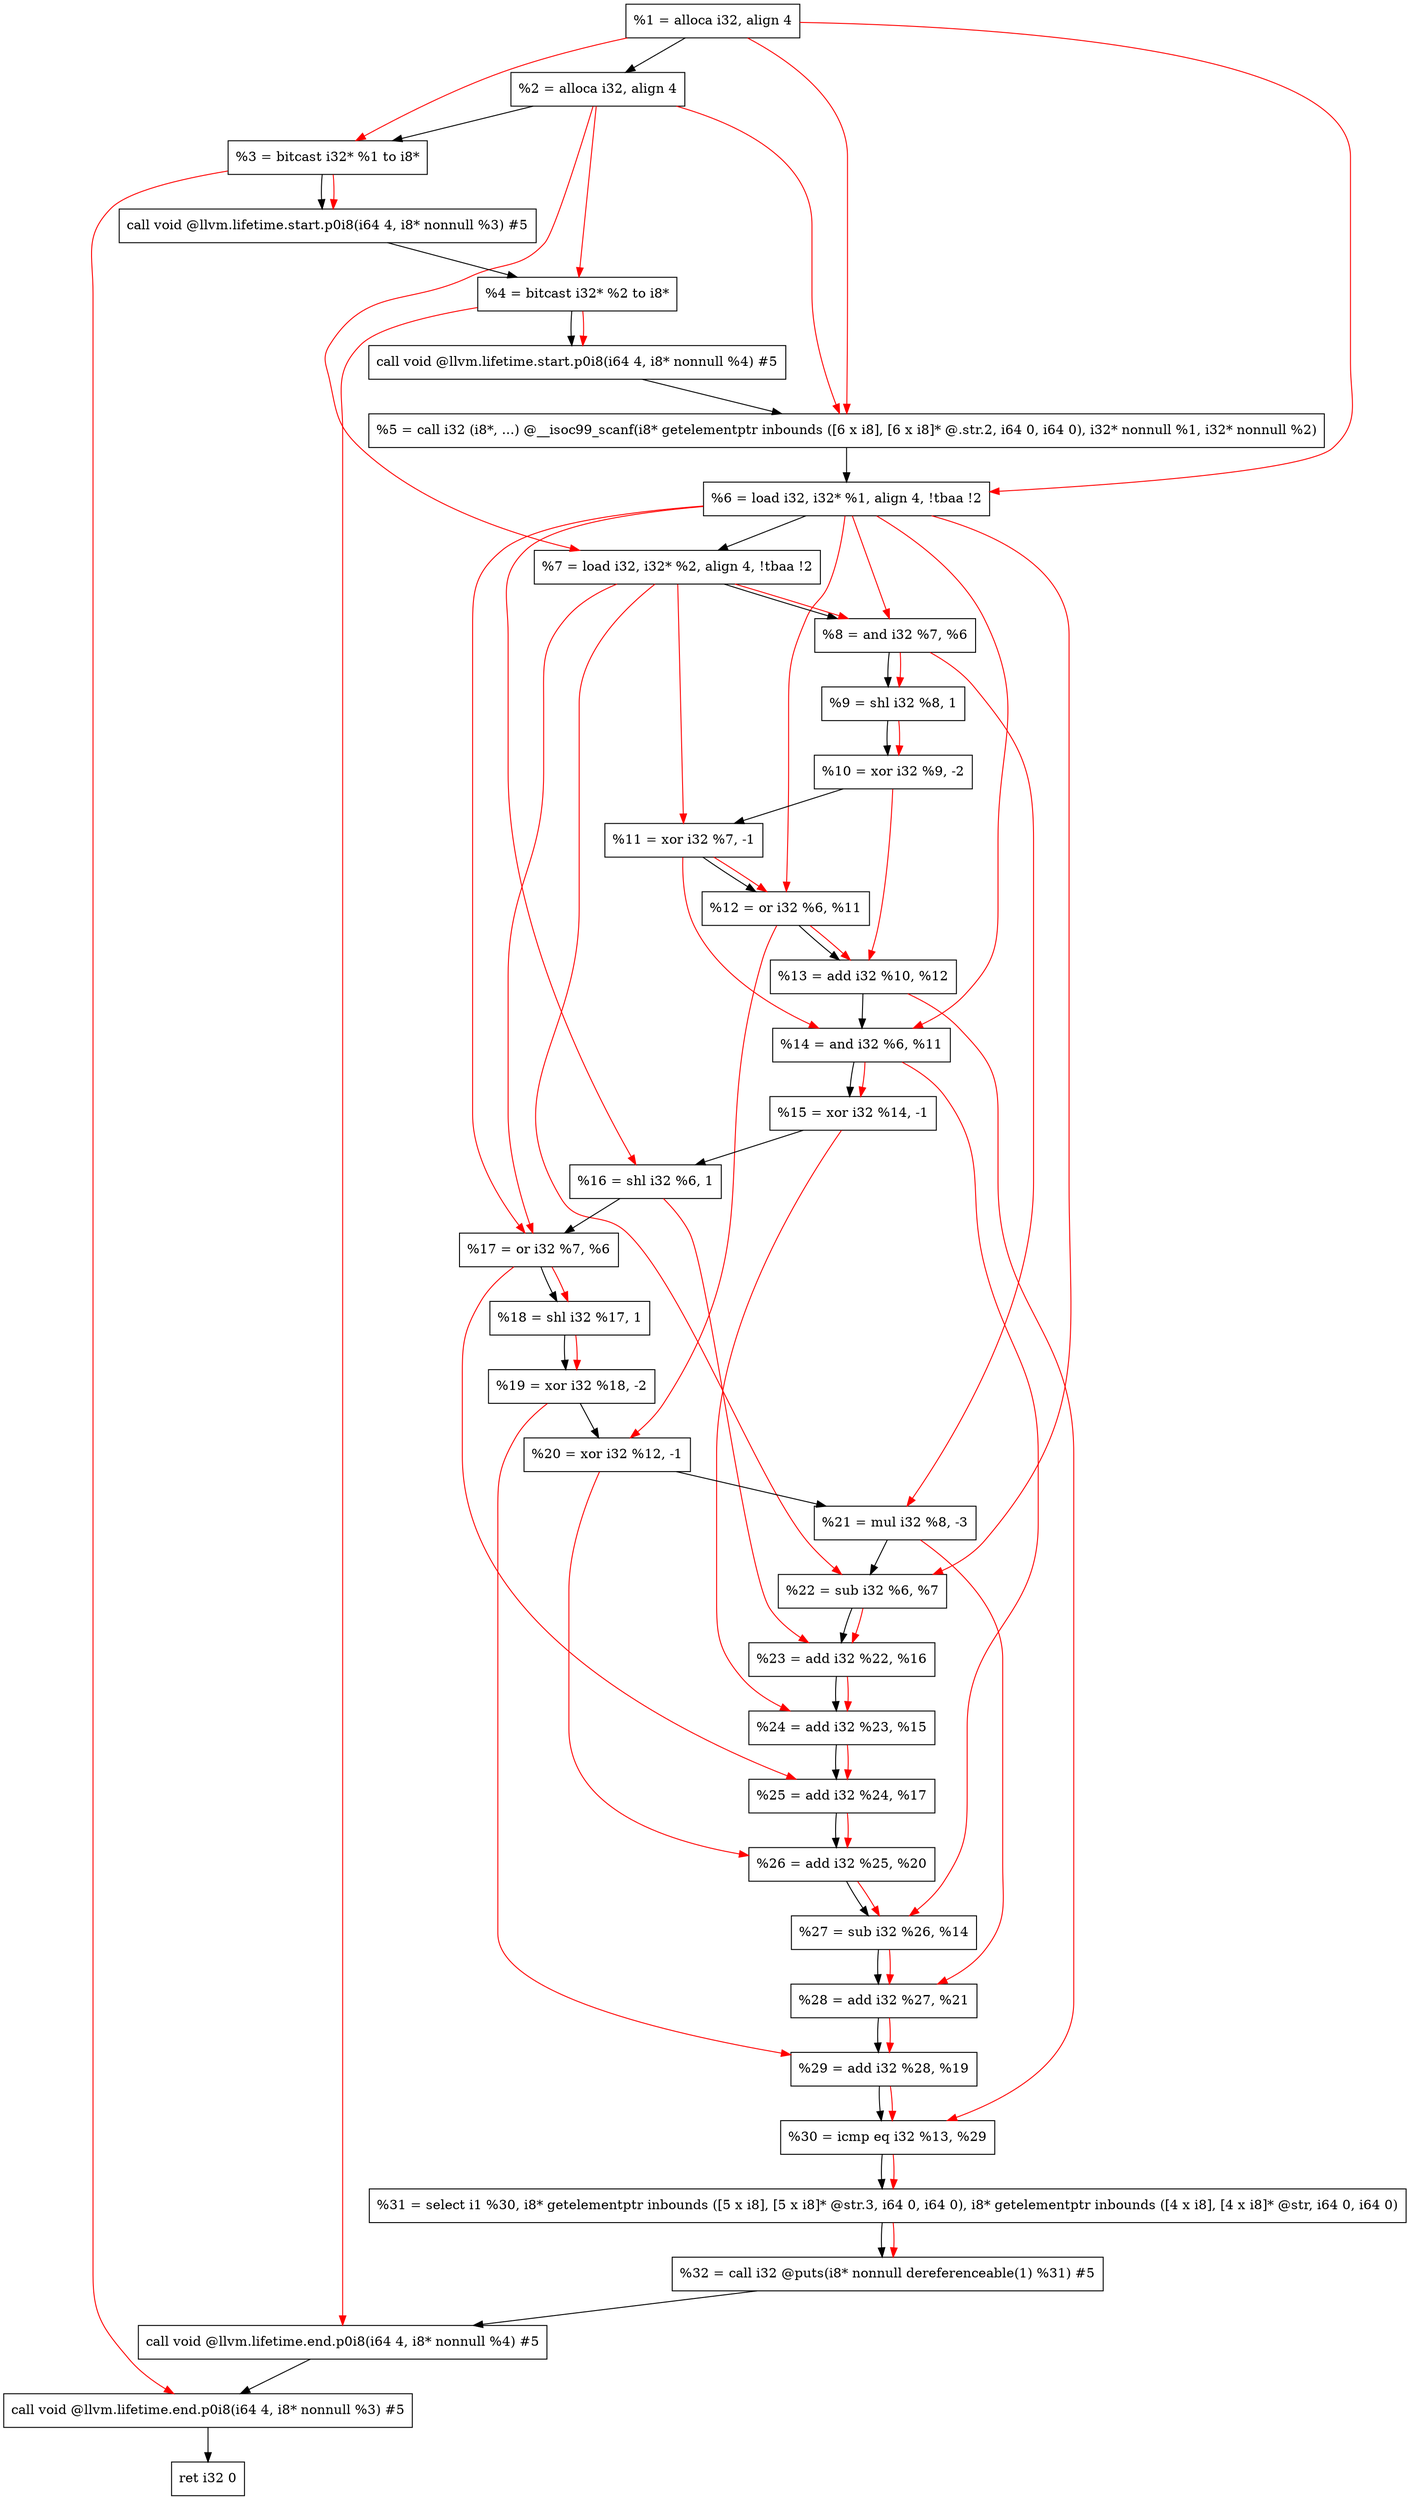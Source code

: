 digraph "DFG for'main' function" {
	Node0x179ec58[shape=record, label="  %1 = alloca i32, align 4"];
	Node0x179ecd8[shape=record, label="  %2 = alloca i32, align 4"];
	Node0x179ed68[shape=record, label="  %3 = bitcast i32* %1 to i8*"];
	Node0x179f1c8[shape=record, label="  call void @llvm.lifetime.start.p0i8(i64 4, i8* nonnull %3) #5"];
	Node0x179f2a8[shape=record, label="  %4 = bitcast i32* %2 to i8*"];
	Node0x179f3c8[shape=record, label="  call void @llvm.lifetime.start.p0i8(i64 4, i8* nonnull %4) #5"];
	Node0x179f600[shape=record, label="  %5 = call i32 (i8*, ...) @__isoc99_scanf(i8* getelementptr inbounds ([6 x i8], [6 x i8]* @.str.2, i64 0, i64 0), i32* nonnull %1, i32* nonnull %2)"];
	Node0x179f6b8[shape=record, label="  %6 = load i32, i32* %1, align 4, !tbaa !2"];
	Node0x17a0628[shape=record, label="  %7 = load i32, i32* %2, align 4, !tbaa !2"];
	Node0x17a0cb0[shape=record, label="  %8 = and i32 %7, %6"];
	Node0x17a0d20[shape=record, label="  %9 = shl i32 %8, 1"];
	Node0x17a0d90[shape=record, label="  %10 = xor i32 %9, -2"];
	Node0x17a0e00[shape=record, label="  %11 = xor i32 %7, -1"];
	Node0x17a0e70[shape=record, label="  %12 = or i32 %6, %11"];
	Node0x17a0ee0[shape=record, label="  %13 = add i32 %10, %12"];
	Node0x17a0f50[shape=record, label="  %14 = and i32 %6, %11"];
	Node0x17a0fc0[shape=record, label="  %15 = xor i32 %14, -1"];
	Node0x17a1030[shape=record, label="  %16 = shl i32 %6, 1"];
	Node0x17a10a0[shape=record, label="  %17 = or i32 %7, %6"];
	Node0x17a1110[shape=record, label="  %18 = shl i32 %17, 1"];
	Node0x17a1180[shape=record, label="  %19 = xor i32 %18, -2"];
	Node0x17a11f0[shape=record, label="  %20 = xor i32 %12, -1"];
	Node0x17a1260[shape=record, label="  %21 = mul i32 %8, -3"];
	Node0x17a12d0[shape=record, label="  %22 = sub i32 %6, %7"];
	Node0x17a1340[shape=record, label="  %23 = add i32 %22, %16"];
	Node0x17a13b0[shape=record, label="  %24 = add i32 %23, %15"];
	Node0x17a1420[shape=record, label="  %25 = add i32 %24, %17"];
	Node0x17a1490[shape=record, label="  %26 = add i32 %25, %20"];
	Node0x17a1500[shape=record, label="  %27 = sub i32 %26, %14"];
	Node0x17a1570[shape=record, label="  %28 = add i32 %27, %21"];
	Node0x17a15e0[shape=record, label="  %29 = add i32 %28, %19"];
	Node0x17a1650[shape=record, label="  %30 = icmp eq i32 %13, %29"];
	Node0x173f9d8[shape=record, label="  %31 = select i1 %30, i8* getelementptr inbounds ([5 x i8], [5 x i8]* @str.3, i64 0, i64 0), i8* getelementptr inbounds ([4 x i8], [4 x i8]* @str, i64 0, i64 0)"];
	Node0x17a16e0[shape=record, label="  %32 = call i32 @puts(i8* nonnull dereferenceable(1) %31) #5"];
	Node0x17a1b48[shape=record, label="  call void @llvm.lifetime.end.p0i8(i64 4, i8* nonnull %4) #5"];
	Node0x17a1ca8[shape=record, label="  call void @llvm.lifetime.end.p0i8(i64 4, i8* nonnull %3) #5"];
	Node0x17a1d68[shape=record, label="  ret i32 0"];
	Node0x179ec58 -> Node0x179ecd8;
	Node0x179ecd8 -> Node0x179ed68;
	Node0x179ed68 -> Node0x179f1c8;
	Node0x179f1c8 -> Node0x179f2a8;
	Node0x179f2a8 -> Node0x179f3c8;
	Node0x179f3c8 -> Node0x179f600;
	Node0x179f600 -> Node0x179f6b8;
	Node0x179f6b8 -> Node0x17a0628;
	Node0x17a0628 -> Node0x17a0cb0;
	Node0x17a0cb0 -> Node0x17a0d20;
	Node0x17a0d20 -> Node0x17a0d90;
	Node0x17a0d90 -> Node0x17a0e00;
	Node0x17a0e00 -> Node0x17a0e70;
	Node0x17a0e70 -> Node0x17a0ee0;
	Node0x17a0ee0 -> Node0x17a0f50;
	Node0x17a0f50 -> Node0x17a0fc0;
	Node0x17a0fc0 -> Node0x17a1030;
	Node0x17a1030 -> Node0x17a10a0;
	Node0x17a10a0 -> Node0x17a1110;
	Node0x17a1110 -> Node0x17a1180;
	Node0x17a1180 -> Node0x17a11f0;
	Node0x17a11f0 -> Node0x17a1260;
	Node0x17a1260 -> Node0x17a12d0;
	Node0x17a12d0 -> Node0x17a1340;
	Node0x17a1340 -> Node0x17a13b0;
	Node0x17a13b0 -> Node0x17a1420;
	Node0x17a1420 -> Node0x17a1490;
	Node0x17a1490 -> Node0x17a1500;
	Node0x17a1500 -> Node0x17a1570;
	Node0x17a1570 -> Node0x17a15e0;
	Node0x17a15e0 -> Node0x17a1650;
	Node0x17a1650 -> Node0x173f9d8;
	Node0x173f9d8 -> Node0x17a16e0;
	Node0x17a16e0 -> Node0x17a1b48;
	Node0x17a1b48 -> Node0x17a1ca8;
	Node0x17a1ca8 -> Node0x17a1d68;
edge [color=red]
	Node0x179ec58 -> Node0x179ed68;
	Node0x179ed68 -> Node0x179f1c8;
	Node0x179ecd8 -> Node0x179f2a8;
	Node0x179f2a8 -> Node0x179f3c8;
	Node0x179ec58 -> Node0x179f600;
	Node0x179ecd8 -> Node0x179f600;
	Node0x179ec58 -> Node0x179f6b8;
	Node0x179ecd8 -> Node0x17a0628;
	Node0x17a0628 -> Node0x17a0cb0;
	Node0x179f6b8 -> Node0x17a0cb0;
	Node0x17a0cb0 -> Node0x17a0d20;
	Node0x17a0d20 -> Node0x17a0d90;
	Node0x17a0628 -> Node0x17a0e00;
	Node0x179f6b8 -> Node0x17a0e70;
	Node0x17a0e00 -> Node0x17a0e70;
	Node0x17a0d90 -> Node0x17a0ee0;
	Node0x17a0e70 -> Node0x17a0ee0;
	Node0x179f6b8 -> Node0x17a0f50;
	Node0x17a0e00 -> Node0x17a0f50;
	Node0x17a0f50 -> Node0x17a0fc0;
	Node0x179f6b8 -> Node0x17a1030;
	Node0x17a0628 -> Node0x17a10a0;
	Node0x179f6b8 -> Node0x17a10a0;
	Node0x17a10a0 -> Node0x17a1110;
	Node0x17a1110 -> Node0x17a1180;
	Node0x17a0e70 -> Node0x17a11f0;
	Node0x17a0cb0 -> Node0x17a1260;
	Node0x179f6b8 -> Node0x17a12d0;
	Node0x17a0628 -> Node0x17a12d0;
	Node0x17a12d0 -> Node0x17a1340;
	Node0x17a1030 -> Node0x17a1340;
	Node0x17a1340 -> Node0x17a13b0;
	Node0x17a0fc0 -> Node0x17a13b0;
	Node0x17a13b0 -> Node0x17a1420;
	Node0x17a10a0 -> Node0x17a1420;
	Node0x17a1420 -> Node0x17a1490;
	Node0x17a11f0 -> Node0x17a1490;
	Node0x17a1490 -> Node0x17a1500;
	Node0x17a0f50 -> Node0x17a1500;
	Node0x17a1500 -> Node0x17a1570;
	Node0x17a1260 -> Node0x17a1570;
	Node0x17a1570 -> Node0x17a15e0;
	Node0x17a1180 -> Node0x17a15e0;
	Node0x17a0ee0 -> Node0x17a1650;
	Node0x17a15e0 -> Node0x17a1650;
	Node0x17a1650 -> Node0x173f9d8;
	Node0x173f9d8 -> Node0x17a16e0;
	Node0x179f2a8 -> Node0x17a1b48;
	Node0x179ed68 -> Node0x17a1ca8;
}
